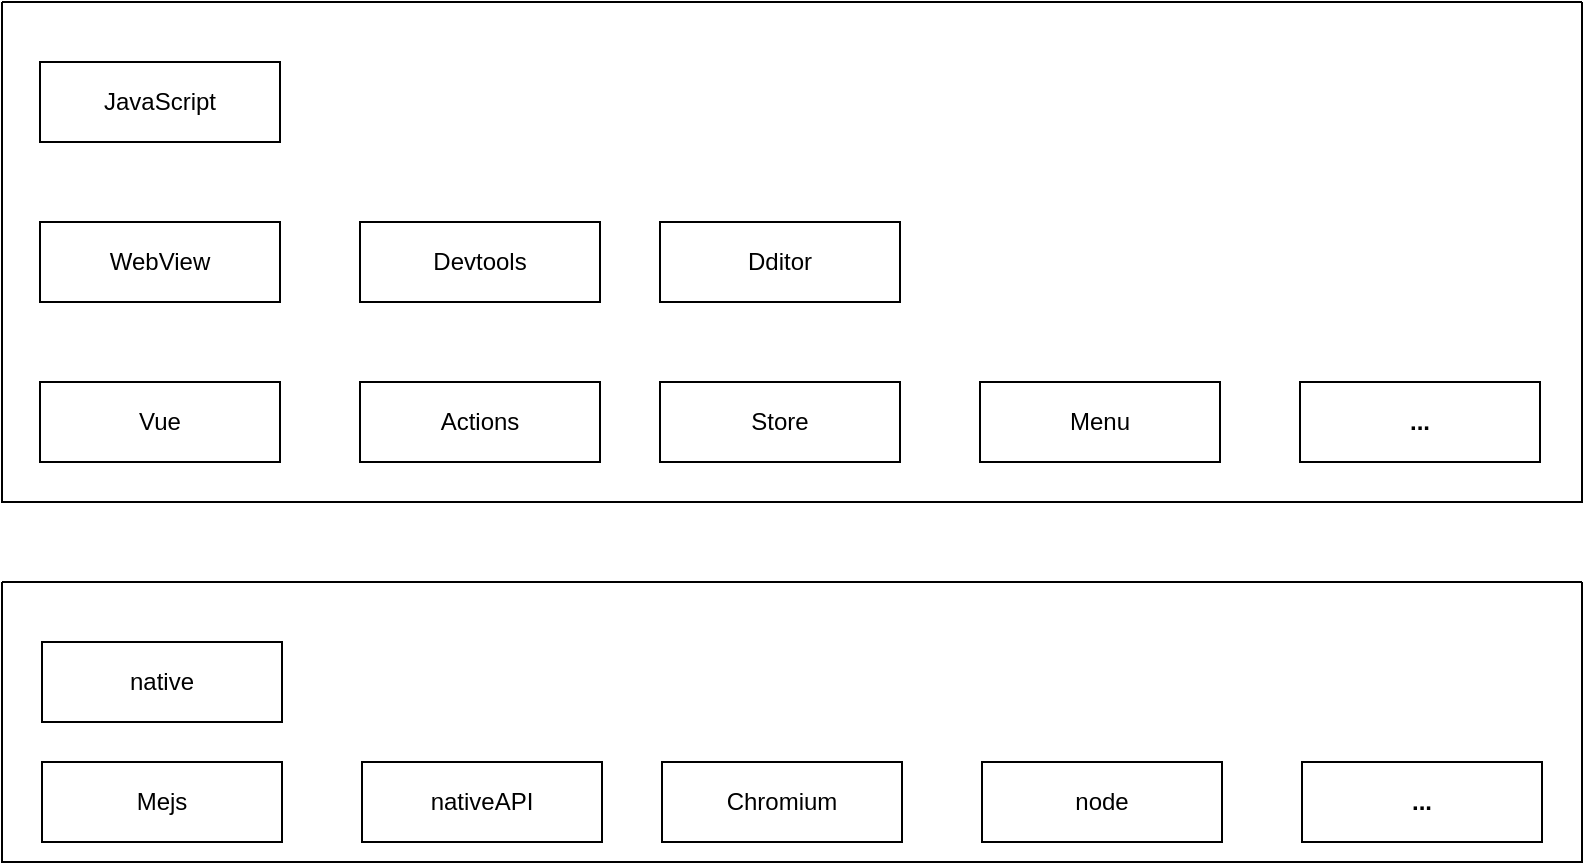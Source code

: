 <mxfile version="19.0.2" type="github" pages="3">
  <diagram id="RtBS6WK_6i9x8rjVoI4u" name="Page-1">
    <mxGraphModel dx="1038" dy="539" grid="0" gridSize="10" guides="1" tooltips="1" connect="1" arrows="1" fold="1" page="1" pageScale="1" pageWidth="827" pageHeight="1169" math="0" shadow="0">
      <root>
        <mxCell id="0" />
        <mxCell id="1" parent="0" />
        <mxCell id="MZ-GSTGqPrAJVPWTJozA-1" value="" style="swimlane;startSize=0;" parent="1" vertex="1">
          <mxGeometry x="20" y="30" width="790" height="250" as="geometry" />
        </mxCell>
        <mxCell id="MZ-GSTGqPrAJVPWTJozA-17" value="Vue" style="rounded=0;whiteSpace=wrap;html=1;" parent="MZ-GSTGqPrAJVPWTJozA-1" vertex="1">
          <mxGeometry x="19" y="190" width="120" height="40" as="geometry" />
        </mxCell>
        <mxCell id="MZ-GSTGqPrAJVPWTJozA-18" value="&lt;b&gt;...&lt;/b&gt;" style="rounded=0;whiteSpace=wrap;html=1;" parent="MZ-GSTGqPrAJVPWTJozA-1" vertex="1">
          <mxGeometry x="649" y="190" width="120" height="40" as="geometry" />
        </mxCell>
        <mxCell id="MZ-GSTGqPrAJVPWTJozA-19" value="Menu" style="rounded=0;whiteSpace=wrap;html=1;" parent="MZ-GSTGqPrAJVPWTJozA-1" vertex="1">
          <mxGeometry x="489" y="190" width="120" height="40" as="geometry" />
        </mxCell>
        <mxCell id="MZ-GSTGqPrAJVPWTJozA-20" value="Store" style="rounded=0;whiteSpace=wrap;html=1;" parent="MZ-GSTGqPrAJVPWTJozA-1" vertex="1">
          <mxGeometry x="329" y="190" width="120" height="40" as="geometry" />
        </mxCell>
        <mxCell id="MZ-GSTGqPrAJVPWTJozA-21" value="Actions" style="rounded=0;whiteSpace=wrap;html=1;" parent="MZ-GSTGqPrAJVPWTJozA-1" vertex="1">
          <mxGeometry x="179" y="190" width="120" height="40" as="geometry" />
        </mxCell>
        <mxCell id="MZ-GSTGqPrAJVPWTJozA-22" value="JavaScript" style="rounded=0;whiteSpace=wrap;html=1;" parent="MZ-GSTGqPrAJVPWTJozA-1" vertex="1">
          <mxGeometry x="19" y="30" width="120" height="40" as="geometry" />
        </mxCell>
        <mxCell id="MZ-GSTGqPrAJVPWTJozA-26" value="WebView" style="rounded=0;whiteSpace=wrap;html=1;" parent="MZ-GSTGqPrAJVPWTJozA-1" vertex="1">
          <mxGeometry x="19" y="110" width="120" height="40" as="geometry" />
        </mxCell>
        <mxCell id="MZ-GSTGqPrAJVPWTJozA-25" value="Devtools" style="rounded=0;whiteSpace=wrap;html=1;" parent="MZ-GSTGqPrAJVPWTJozA-1" vertex="1">
          <mxGeometry x="179" y="110" width="120" height="40" as="geometry" />
        </mxCell>
        <mxCell id="MZ-GSTGqPrAJVPWTJozA-24" value="Dditor" style="rounded=0;whiteSpace=wrap;html=1;" parent="MZ-GSTGqPrAJVPWTJozA-1" vertex="1">
          <mxGeometry x="329" y="110" width="120" height="40" as="geometry" />
        </mxCell>
        <mxCell id="MZ-GSTGqPrAJVPWTJozA-2" value="" style="swimlane;startSize=0;" parent="1" vertex="1">
          <mxGeometry x="20" y="320" width="790" height="140" as="geometry" />
        </mxCell>
        <mxCell id="MZ-GSTGqPrAJVPWTJozA-3" value="Mejs" style="rounded=0;whiteSpace=wrap;html=1;" parent="MZ-GSTGqPrAJVPWTJozA-2" vertex="1">
          <mxGeometry x="20" y="90" width="120" height="40" as="geometry" />
        </mxCell>
        <mxCell id="MZ-GSTGqPrAJVPWTJozA-15" value="&lt;b&gt;...&lt;/b&gt;" style="rounded=0;whiteSpace=wrap;html=1;" parent="MZ-GSTGqPrAJVPWTJozA-2" vertex="1">
          <mxGeometry x="650" y="90" width="120" height="40" as="geometry" />
        </mxCell>
        <mxCell id="MZ-GSTGqPrAJVPWTJozA-14" value="node" style="rounded=0;whiteSpace=wrap;html=1;" parent="MZ-GSTGqPrAJVPWTJozA-2" vertex="1">
          <mxGeometry x="490" y="90" width="120" height="40" as="geometry" />
        </mxCell>
        <mxCell id="MZ-GSTGqPrAJVPWTJozA-13" value="Chromium" style="rounded=0;whiteSpace=wrap;html=1;" parent="MZ-GSTGqPrAJVPWTJozA-2" vertex="1">
          <mxGeometry x="330" y="90" width="120" height="40" as="geometry" />
        </mxCell>
        <mxCell id="MZ-GSTGqPrAJVPWTJozA-12" value="nativeAPI" style="rounded=0;whiteSpace=wrap;html=1;" parent="MZ-GSTGqPrAJVPWTJozA-2" vertex="1">
          <mxGeometry x="180" y="90" width="120" height="40" as="geometry" />
        </mxCell>
        <mxCell id="MZ-GSTGqPrAJVPWTJozA-23" value="native" style="rounded=0;whiteSpace=wrap;html=1;" parent="MZ-GSTGqPrAJVPWTJozA-2" vertex="1">
          <mxGeometry x="20" y="30" width="120" height="40" as="geometry" />
        </mxCell>
      </root>
    </mxGraphModel>
  </diagram>
  <diagram id="mWdMr4s3fBoS5h4vLOS5" name="Page-2">
    <mxGraphModel dx="1038" dy="539" grid="1" gridSize="10" guides="1" tooltips="1" connect="1" arrows="1" fold="1" page="1" pageScale="1" pageWidth="827" pageHeight="1169" math="0" shadow="0">
      <root>
        <mxCell id="0" />
        <mxCell id="1" parent="0" />
        <mxCell id="LlBNpb_mHj75YM1MZO-I-5" style="edgeStyle=elbowEdgeStyle;rounded=0;orthogonalLoop=1;jettySize=auto;html=1;exitX=0.5;exitY=1;exitDx=0;exitDy=0;fontSize=14;elbow=vertical;" parent="1" source="LlBNpb_mHj75YM1MZO-I-2" edge="1">
          <mxGeometry relative="1" as="geometry">
            <mxPoint x="84" y="110" as="targetPoint" />
            <Array as="points">
              <mxPoint x="64" y="70" />
              <mxPoint x="694" y="70" />
            </Array>
          </mxGeometry>
        </mxCell>
        <mxCell id="LlBNpb_mHj75YM1MZO-I-2" value="&lt;font style=&quot;font-size: 14px;&quot;&gt;导入数据&lt;/font&gt;" style="rounded=1;whiteSpace=wrap;html=1;fontSize=24;" parent="1" vertex="1">
          <mxGeometry x="344" y="10" width="130" height="40" as="geometry" />
        </mxCell>
        <mxCell id="LlBNpb_mHj75YM1MZO-I-7" value="" style="endArrow=none;html=1;rounded=0;fontSize=14;elbow=vertical;" parent="1" edge="1">
          <mxGeometry width="50" height="50" relative="1" as="geometry">
            <mxPoint x="754" y="70" as="sourcePoint" />
            <mxPoint x="404" y="70" as="targetPoint" />
          </mxGeometry>
        </mxCell>
        <mxCell id="LlBNpb_mHj75YM1MZO-I-8" value="" style="endArrow=classic;html=1;rounded=0;fontSize=14;elbow=vertical;" parent="1" edge="1">
          <mxGeometry width="50" height="50" relative="1" as="geometry">
            <mxPoint x="754" y="70" as="sourcePoint" />
            <mxPoint x="754" y="110" as="targetPoint" />
          </mxGeometry>
        </mxCell>
        <mxCell id="LlBNpb_mHj75YM1MZO-I-9" value="" style="endArrow=classic;html=1;rounded=0;fontSize=14;elbow=vertical;" parent="1" edge="1">
          <mxGeometry width="50" height="50" relative="1" as="geometry">
            <mxPoint x="524" y="70" as="sourcePoint" />
            <mxPoint x="524" y="110" as="targetPoint" />
          </mxGeometry>
        </mxCell>
        <mxCell id="LlBNpb_mHj75YM1MZO-I-10" value="" style="endArrow=classic;html=1;rounded=0;fontSize=14;elbow=vertical;" parent="1" edge="1">
          <mxGeometry width="50" height="50" relative="1" as="geometry">
            <mxPoint x="284" y="70" as="sourcePoint" />
            <mxPoint x="284" y="110" as="targetPoint" />
          </mxGeometry>
        </mxCell>
        <mxCell id="7WtFoJerjYTyhGIOGSIa-6" value="" style="edgeStyle=elbowEdgeStyle;rounded=0;orthogonalLoop=1;jettySize=auto;elbow=vertical;html=1;fontSize=14;" parent="1" source="7WtFoJerjYTyhGIOGSIa-1" target="7WtFoJerjYTyhGIOGSIa-5" edge="1">
          <mxGeometry relative="1" as="geometry" />
        </mxCell>
        <mxCell id="7WtFoJerjYTyhGIOGSIa-1" value="数据加载" style="rounded=0;whiteSpace=wrap;html=1;fontSize=14;" parent="1" vertex="1">
          <mxGeometry x="34" y="110" width="90" height="30" as="geometry" />
        </mxCell>
        <mxCell id="7WtFoJerjYTyhGIOGSIa-20" value="" style="edgeStyle=elbowEdgeStyle;rounded=0;orthogonalLoop=1;jettySize=auto;elbow=vertical;html=1;fontSize=14;" parent="1" source="7WtFoJerjYTyhGIOGSIa-2" target="7WtFoJerjYTyhGIOGSIa-19" edge="1">
          <mxGeometry relative="1" as="geometry" />
        </mxCell>
        <mxCell id="7WtFoJerjYTyhGIOGSIa-2" value="数据可视化" style="rounded=0;whiteSpace=wrap;html=1;fontSize=14;" parent="1" vertex="1">
          <mxGeometry x="704" y="110" width="90" height="30" as="geometry" />
        </mxCell>
        <mxCell id="7WtFoJerjYTyhGIOGSIa-10" value="" style="edgeStyle=elbowEdgeStyle;rounded=0;orthogonalLoop=1;jettySize=auto;elbow=vertical;html=1;fontSize=14;" parent="1" source="7WtFoJerjYTyhGIOGSIa-3" target="7WtFoJerjYTyhGIOGSIa-9" edge="1">
          <mxGeometry relative="1" as="geometry" />
        </mxCell>
        <mxCell id="7WtFoJerjYTyhGIOGSIa-3" value="数据清洗" style="rounded=0;whiteSpace=wrap;html=1;fontSize=14;" parent="1" vertex="1">
          <mxGeometry x="474" y="110" width="90" height="30" as="geometry" />
        </mxCell>
        <mxCell id="7WtFoJerjYTyhGIOGSIa-8" value="" style="edgeStyle=elbowEdgeStyle;rounded=0;orthogonalLoop=1;jettySize=auto;elbow=vertical;html=1;fontSize=14;" parent="1" source="7WtFoJerjYTyhGIOGSIa-4" target="7WtFoJerjYTyhGIOGSIa-7" edge="1">
          <mxGeometry relative="1" as="geometry" />
        </mxCell>
        <mxCell id="7WtFoJerjYTyhGIOGSIa-4" value="数据预览" style="rounded=0;whiteSpace=wrap;html=1;fontSize=14;" parent="1" vertex="1">
          <mxGeometry x="234" y="110" width="90" height="30" as="geometry" />
        </mxCell>
        <mxCell id="7WtFoJerjYTyhGIOGSIa-5" value="pd.read_csv()" style="rounded=0;whiteSpace=wrap;html=1;fontSize=14;" parent="1" vertex="1">
          <mxGeometry x="34" y="170" width="90" height="30" as="geometry" />
        </mxCell>
        <mxCell id="7WtFoJerjYTyhGIOGSIa-7" value="data.head()" style="rounded=0;whiteSpace=wrap;html=1;fontSize=14;" parent="1" vertex="1">
          <mxGeometry x="234" y="170" width="90" height="30" as="geometry" />
        </mxCell>
        <mxCell id="7WtFoJerjYTyhGIOGSIa-12" value="" style="edgeStyle=elbowEdgeStyle;rounded=0;orthogonalLoop=1;jettySize=auto;elbow=vertical;html=1;fontSize=14;" parent="1" source="7WtFoJerjYTyhGIOGSIa-9" target="7WtFoJerjYTyhGIOGSIa-11" edge="1">
          <mxGeometry relative="1" as="geometry" />
        </mxCell>
        <mxCell id="7WtFoJerjYTyhGIOGSIa-9" value="重复数据" style="rounded=0;whiteSpace=wrap;html=1;fontSize=14;" parent="1" vertex="1">
          <mxGeometry x="474" y="170" width="90" height="30" as="geometry" />
        </mxCell>
        <mxCell id="7WtFoJerjYTyhGIOGSIa-14" value="" style="edgeStyle=elbowEdgeStyle;rounded=0;orthogonalLoop=1;jettySize=auto;elbow=vertical;html=1;fontSize=14;" parent="1" source="7WtFoJerjYTyhGIOGSIa-11" target="7WtFoJerjYTyhGIOGSIa-13" edge="1">
          <mxGeometry relative="1" as="geometry" />
        </mxCell>
        <mxCell id="7WtFoJerjYTyhGIOGSIa-11" value="缺失数据" style="rounded=0;whiteSpace=wrap;html=1;fontSize=14;" parent="1" vertex="1">
          <mxGeometry x="474" y="230" width="90" height="30" as="geometry" />
        </mxCell>
        <mxCell id="7WtFoJerjYTyhGIOGSIa-16" value="" style="edgeStyle=elbowEdgeStyle;rounded=0;orthogonalLoop=1;jettySize=auto;elbow=vertical;html=1;fontSize=14;" parent="1" source="7WtFoJerjYTyhGIOGSIa-13" target="7WtFoJerjYTyhGIOGSIa-15" edge="1">
          <mxGeometry relative="1" as="geometry" />
        </mxCell>
        <mxCell id="7WtFoJerjYTyhGIOGSIa-13" value="填充数据" style="rounded=0;whiteSpace=wrap;html=1;fontSize=14;" parent="1" vertex="1">
          <mxGeometry x="474" y="290" width="90" height="30" as="geometry" />
        </mxCell>
        <mxCell id="7WtFoJerjYTyhGIOGSIa-18" value="" style="edgeStyle=elbowEdgeStyle;rounded=0;orthogonalLoop=1;jettySize=auto;elbow=vertical;html=1;fontSize=14;" parent="1" source="7WtFoJerjYTyhGIOGSIa-15" target="7WtFoJerjYTyhGIOGSIa-17" edge="1">
          <mxGeometry relative="1" as="geometry" />
        </mxCell>
        <mxCell id="7WtFoJerjYTyhGIOGSIa-15" value="标签数据" style="rounded=0;whiteSpace=wrap;html=1;fontSize=14;" parent="1" vertex="1">
          <mxGeometry x="474" y="350" width="90" height="30" as="geometry" />
        </mxCell>
        <mxCell id="7WtFoJerjYTyhGIOGSIa-17" value="异常数据" style="rounded=0;whiteSpace=wrap;html=1;fontSize=14;" parent="1" vertex="1">
          <mxGeometry x="474" y="410" width="90" height="30" as="geometry" />
        </mxCell>
        <mxCell id="7WtFoJerjYTyhGIOGSIa-22" value="" style="edgeStyle=elbowEdgeStyle;rounded=0;orthogonalLoop=1;jettySize=auto;elbow=vertical;html=1;fontSize=14;" parent="1" source="7WtFoJerjYTyhGIOGSIa-19" target="7WtFoJerjYTyhGIOGSIa-21" edge="1">
          <mxGeometry relative="1" as="geometry" />
        </mxCell>
        <mxCell id="7WtFoJerjYTyhGIOGSIa-19" value="WordCloud" style="rounded=0;whiteSpace=wrap;html=1;fontSize=14;" parent="1" vertex="1">
          <mxGeometry x="704" y="170" width="90" height="30" as="geometry" />
        </mxCell>
        <mxCell id="7WtFoJerjYTyhGIOGSIa-24" value="" style="edgeStyle=elbowEdgeStyle;rounded=0;orthogonalLoop=1;jettySize=auto;elbow=vertical;html=1;fontSize=14;" parent="1" source="7WtFoJerjYTyhGIOGSIa-21" target="7WtFoJerjYTyhGIOGSIa-23" edge="1">
          <mxGeometry relative="1" as="geometry" />
        </mxCell>
        <mxCell id="7WtFoJerjYTyhGIOGSIa-21" value="TreeMap" style="rounded=0;whiteSpace=wrap;html=1;fontSize=14;" parent="1" vertex="1">
          <mxGeometry x="704" y="230" width="90" height="30" as="geometry" />
        </mxCell>
        <mxCell id="7WtFoJerjYTyhGIOGSIa-26" value="" style="edgeStyle=elbowEdgeStyle;rounded=0;orthogonalLoop=1;jettySize=auto;elbow=vertical;html=1;fontSize=14;" parent="1" source="7WtFoJerjYTyhGIOGSIa-23" target="7WtFoJerjYTyhGIOGSIa-25" edge="1">
          <mxGeometry relative="1" as="geometry" />
        </mxCell>
        <mxCell id="7WtFoJerjYTyhGIOGSIa-23" value="seaborn画图" style="rounded=0;whiteSpace=wrap;html=1;fontSize=14;" parent="1" vertex="1">
          <mxGeometry x="704" y="290" width="90" height="30" as="geometry" />
        </mxCell>
        <mxCell id="7WtFoJerjYTyhGIOGSIa-25" value="pyecharts动态可视化" style="rounded=0;whiteSpace=wrap;html=1;fontSize=14;" parent="1" vertex="1">
          <mxGeometry x="704" y="350" width="86" height="40" as="geometry" />
        </mxCell>
      </root>
    </mxGraphModel>
  </diagram>
  <diagram id="c7VrJXHlvRMEHBAIpHBi" name="Page-3">
    <mxGraphModel dx="1038" dy="539" grid="1" gridSize="10" guides="1" tooltips="1" connect="1" arrows="1" fold="1" page="1" pageScale="1" pageWidth="827" pageHeight="1169" math="0" shadow="0">
      <root>
        <mxCell id="0" />
        <mxCell id="1" parent="0" />
        <mxCell id="LRo8yven7JEdMJVWLija-8" value="" style="edgeStyle=orthogonalEdgeStyle;rounded=0;orthogonalLoop=1;jettySize=auto;html=1;" edge="1" parent="1" source="LRo8yven7JEdMJVWLija-6" target="LRo8yven7JEdMJVWLija-7">
          <mxGeometry relative="1" as="geometry" />
        </mxCell>
        <mxCell id="LRo8yven7JEdMJVWLija-6" value="爬取数据源" style="rounded=0;whiteSpace=wrap;html=1;" vertex="1" parent="1">
          <mxGeometry x="340" y="20" width="120" height="40" as="geometry" />
        </mxCell>
        <mxCell id="LRo8yven7JEdMJVWLija-10" value="" style="edgeStyle=orthogonalEdgeStyle;rounded=0;orthogonalLoop=1;jettySize=auto;html=1;" edge="1" parent="1" source="LRo8yven7JEdMJVWLija-7" target="LRo8yven7JEdMJVWLija-9">
          <mxGeometry relative="1" as="geometry" />
        </mxCell>
        <mxCell id="LRo8yven7JEdMJVWLija-7" value="数据清洗" style="rounded=0;whiteSpace=wrap;html=1;" vertex="1" parent="1">
          <mxGeometry x="340" y="100" width="120" height="40" as="geometry" />
        </mxCell>
        <mxCell id="LRo8yven7JEdMJVWLija-12" value="" style="edgeStyle=orthogonalEdgeStyle;rounded=0;orthogonalLoop=1;jettySize=auto;html=1;" edge="1" parent="1" source="LRo8yven7JEdMJVWLija-9" target="LRo8yven7JEdMJVWLija-11">
          <mxGeometry relative="1" as="geometry" />
        </mxCell>
        <mxCell id="LRo8yven7JEdMJVWLija-9" value="存储为txt" style="rounded=0;whiteSpace=wrap;html=1;" vertex="1" parent="1">
          <mxGeometry x="340" y="180" width="120" height="40" as="geometry" />
        </mxCell>
        <mxCell id="LRo8yven7JEdMJVWLija-14" value="" style="edgeStyle=orthogonalEdgeStyle;rounded=0;orthogonalLoop=1;jettySize=auto;html=1;" edge="1" parent="1" source="LRo8yven7JEdMJVWLija-11">
          <mxGeometry relative="1" as="geometry">
            <mxPoint x="400" y="340" as="targetPoint" />
          </mxGeometry>
        </mxCell>
        <mxCell id="LRo8yven7JEdMJVWLija-11" value="txt上传HDFS" style="rounded=0;whiteSpace=wrap;html=1;" vertex="1" parent="1">
          <mxGeometry x="340" y="260" width="120" height="40" as="geometry" />
        </mxCell>
        <mxCell id="LRo8yven7JEdMJVWLija-27" value="" style="edgeStyle=orthogonalEdgeStyle;rounded=0;orthogonalLoop=1;jettySize=auto;html=1;fontSize=14;" edge="1" parent="1" source="LRo8yven7JEdMJVWLija-17" target="LRo8yven7JEdMJVWLija-26">
          <mxGeometry relative="1" as="geometry" />
        </mxCell>
        <mxCell id="LRo8yven7JEdMJVWLija-17" value="" style="swimlane;startSize=0;" vertex="1" parent="1">
          <mxGeometry x="300" y="340" width="200" height="200" as="geometry" />
        </mxCell>
        <mxCell id="LRo8yven7JEdMJVWLija-20" value="namenode分割处理" style="rounded=0;whiteSpace=wrap;html=1;" vertex="1" parent="LRo8yven7JEdMJVWLija-17">
          <mxGeometry x="40" y="40" width="120" height="40" as="geometry" />
        </mxCell>
        <mxCell id="LRo8yven7JEdMJVWLija-21" value="datanode存储" style="rounded=0;whiteSpace=wrap;html=1;" vertex="1" parent="LRo8yven7JEdMJVWLija-17">
          <mxGeometry x="40" y="120" width="120" height="40" as="geometry" />
        </mxCell>
        <mxCell id="LRo8yven7JEdMJVWLija-19" value="" style="edgeStyle=orthogonalEdgeStyle;rounded=0;orthogonalLoop=1;jettySize=auto;html=1;" edge="1" parent="LRo8yven7JEdMJVWLija-17" source="LRo8yven7JEdMJVWLija-20" target="LRo8yven7JEdMJVWLija-21">
          <mxGeometry relative="1" as="geometry" />
        </mxCell>
        <mxCell id="LRo8yven7JEdMJVWLija-22" value="HDFS" style="text;html=1;align=center;verticalAlign=middle;resizable=0;points=[];autosize=1;strokeColor=none;fillColor=none;" vertex="1" parent="LRo8yven7JEdMJVWLija-17">
          <mxGeometry x="75" y="10" width="50" height="20" as="geometry" />
        </mxCell>
        <mxCell id="LRo8yven7JEdMJVWLija-23" value="&lt;font style=&quot;font-size: 14px;&quot;&gt;user下载处理后的数据&lt;/font&gt;" style="rounded=0;whiteSpace=wrap;html=1;" vertex="1" parent="1">
          <mxGeometry x="110" y="410" width="120" height="60" as="geometry" />
        </mxCell>
        <mxCell id="LRo8yven7JEdMJVWLija-24" value="" style="endArrow=classic;html=1;rounded=0;exitX=1;exitY=0.5;exitDx=0;exitDy=0;entryX=0;entryY=0.5;entryDx=0;entryDy=0;" edge="1" parent="1" source="LRo8yven7JEdMJVWLija-23" target="LRo8yven7JEdMJVWLija-17">
          <mxGeometry width="50" height="50" relative="1" as="geometry">
            <mxPoint x="200" y="350" as="sourcePoint" />
            <mxPoint x="250" y="300" as="targetPoint" />
          </mxGeometry>
        </mxCell>
        <mxCell id="LRo8yven7JEdMJVWLija-26" value="输出数据" style="whiteSpace=wrap;html=1;fontStyle=1;startSize=0;" vertex="1" parent="1">
          <mxGeometry x="620" y="410" width="120" height="60" as="geometry" />
        </mxCell>
      </root>
    </mxGraphModel>
  </diagram>
</mxfile>
